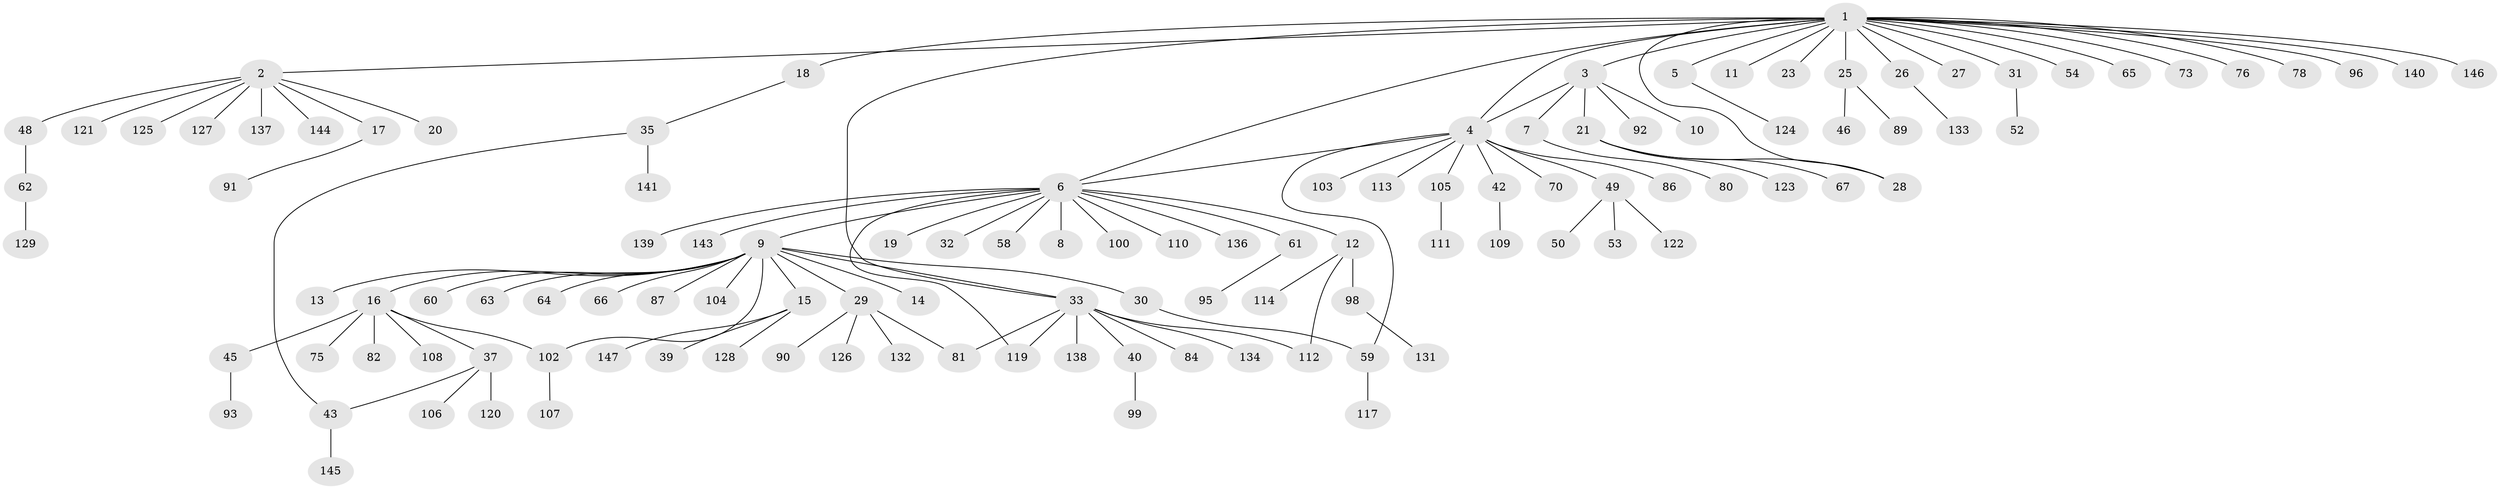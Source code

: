 // Generated by graph-tools (version 1.1) at 2025/23/03/03/25 07:23:52]
// undirected, 116 vertices, 125 edges
graph export_dot {
graph [start="1"]
  node [color=gray90,style=filled];
  1 [super="+47"];
  2 [super="+22"];
  3 [super="+68"];
  4 [super="+24"];
  5 [super="+85"];
  6 [super="+38"];
  7;
  8;
  9 [super="+72"];
  10;
  11;
  12 [super="+57"];
  13;
  14;
  15 [super="+77"];
  16 [super="+34"];
  17;
  18 [super="+142"];
  19 [super="+83"];
  20;
  21 [super="+44"];
  23;
  25 [super="+56"];
  26 [super="+41"];
  27;
  28 [super="+97"];
  29 [super="+69"];
  30 [super="+51"];
  31;
  32;
  33 [super="+36"];
  35;
  37 [super="+101"];
  39;
  40;
  42;
  43 [super="+94"];
  45;
  46;
  48 [super="+55"];
  49 [super="+74"];
  50;
  52;
  53;
  54;
  58;
  59 [super="+135"];
  60 [super="+71"];
  61;
  62 [super="+115"];
  63;
  64;
  65;
  66 [super="+79"];
  67;
  70;
  73;
  75;
  76 [super="+88"];
  78;
  80;
  81;
  82;
  84;
  86;
  87;
  89;
  90;
  91 [super="+116"];
  92;
  93;
  95;
  96;
  98;
  99 [super="+130"];
  100;
  102;
  103;
  104;
  105;
  106;
  107 [super="+118"];
  108;
  109;
  110;
  111;
  112;
  113;
  114;
  117;
  119;
  120;
  121;
  122;
  123;
  124;
  125;
  126;
  127;
  128;
  129;
  131;
  132;
  133;
  134;
  136;
  137;
  138;
  139;
  140;
  141;
  143;
  144;
  145;
  146;
  147;
  1 -- 2;
  1 -- 3;
  1 -- 4 [weight=2];
  1 -- 5;
  1 -- 6;
  1 -- 11;
  1 -- 18;
  1 -- 23;
  1 -- 25;
  1 -- 26;
  1 -- 27;
  1 -- 28;
  1 -- 31;
  1 -- 54;
  1 -- 65;
  1 -- 73;
  1 -- 76;
  1 -- 78;
  1 -- 96;
  1 -- 140;
  1 -- 146;
  1 -- 33;
  2 -- 17;
  2 -- 20;
  2 -- 48;
  2 -- 121;
  2 -- 125;
  2 -- 127;
  2 -- 137;
  2 -- 144;
  3 -- 4;
  3 -- 7;
  3 -- 10;
  3 -- 21;
  3 -- 92;
  4 -- 49;
  4 -- 103;
  4 -- 113;
  4 -- 6;
  4 -- 86;
  4 -- 70;
  4 -- 105;
  4 -- 42;
  4 -- 59;
  5 -- 124;
  6 -- 8;
  6 -- 9;
  6 -- 12;
  6 -- 19;
  6 -- 32;
  6 -- 61;
  6 -- 100;
  6 -- 119;
  6 -- 136;
  6 -- 139;
  6 -- 143;
  6 -- 58;
  6 -- 110;
  7 -- 80;
  9 -- 13;
  9 -- 14;
  9 -- 15;
  9 -- 16;
  9 -- 29;
  9 -- 30;
  9 -- 33;
  9 -- 60;
  9 -- 63;
  9 -- 64;
  9 -- 66;
  9 -- 87;
  9 -- 102;
  9 -- 104;
  12 -- 112;
  12 -- 114;
  12 -- 98;
  15 -- 39;
  15 -- 128;
  15 -- 147;
  16 -- 37;
  16 -- 75;
  16 -- 82;
  16 -- 102;
  16 -- 108;
  16 -- 45;
  17 -- 91;
  18 -- 35;
  21 -- 67;
  21 -- 123;
  21 -- 28;
  25 -- 46;
  25 -- 89;
  26 -- 133;
  29 -- 90;
  29 -- 81;
  29 -- 132;
  29 -- 126;
  30 -- 59;
  31 -- 52;
  33 -- 40;
  33 -- 81;
  33 -- 84;
  33 -- 112;
  33 -- 119;
  33 -- 134;
  33 -- 138;
  35 -- 141;
  35 -- 43;
  37 -- 43;
  37 -- 106;
  37 -- 120;
  40 -- 99;
  42 -- 109;
  43 -- 145;
  45 -- 93;
  48 -- 62;
  49 -- 50;
  49 -- 53;
  49 -- 122;
  59 -- 117;
  61 -- 95;
  62 -- 129;
  98 -- 131;
  102 -- 107;
  105 -- 111;
}
